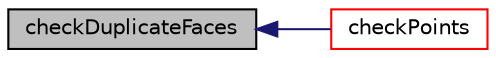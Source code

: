 digraph "checkDuplicateFaces"
{
  bgcolor="transparent";
  edge [fontname="Helvetica",fontsize="10",labelfontname="Helvetica",labelfontsize="10"];
  node [fontname="Helvetica",fontsize="10",shape=record];
  rankdir="LR";
  Node8962 [label="checkDuplicateFaces",height=0.2,width=0.4,color="black", fillcolor="grey75", style="filled", fontcolor="black"];
  Node8962 -> Node8963 [dir="back",color="midnightblue",fontsize="10",style="solid",fontname="Helvetica"];
  Node8963 [label="checkPoints",height=0.2,width=0.4,color="red",URL="$a28685.html#ab2cad47800ec2f434f334532526b1721",tooltip="Check for unused points. "];
}
